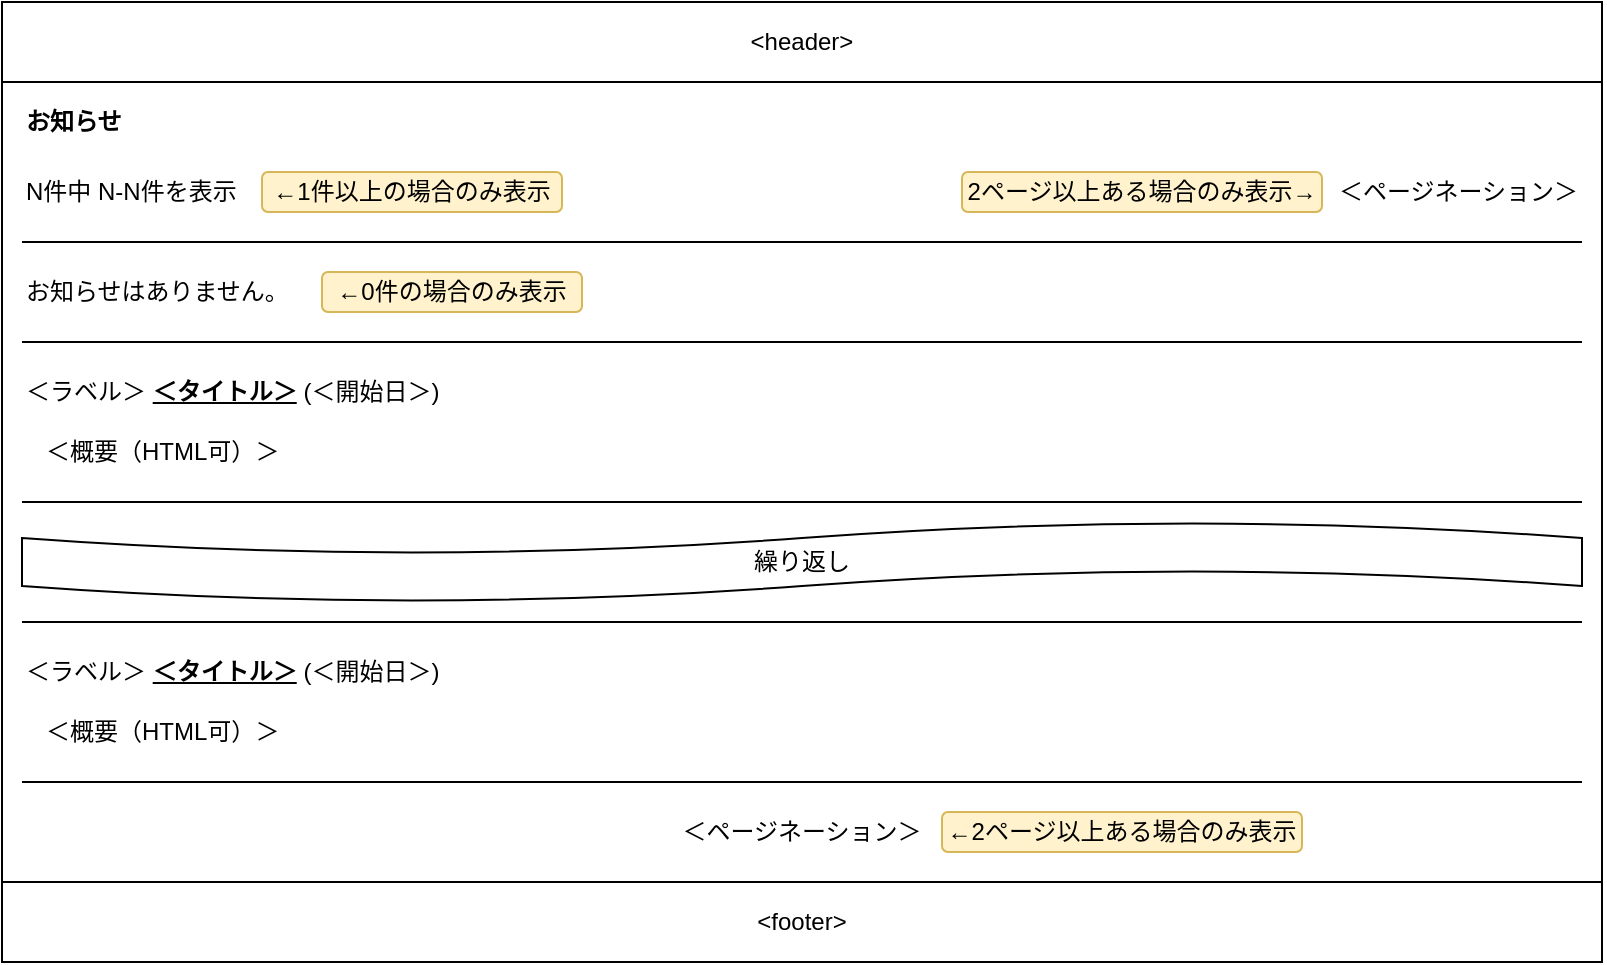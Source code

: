 <mxfile version="15.4.0" type="device"><diagram id="0wbFu1w7UtDS3FDH7eoJ" name="ページ1"><mxGraphModel dx="1106" dy="770" grid="1" gridSize="10" guides="1" tooltips="1" connect="1" arrows="1" fold="1" page="1" pageScale="1" pageWidth="827" pageHeight="1169" math="0" shadow="0"><root><mxCell id="0"/><mxCell id="1" parent="0"/><mxCell id="nQ5bIT8fBWYlCShx5FUW-1" value="&amp;lt;header&amp;gt;" style="rounded=0;whiteSpace=wrap;html=1;fillColor=none;" parent="1" vertex="1"><mxGeometry width="800" height="40" as="geometry"/></mxCell><mxCell id="nQ5bIT8fBWYlCShx5FUW-3" value="&lt;b&gt;お知らせ&lt;/b&gt;" style="text;html=1;strokeColor=none;fillColor=none;align=left;verticalAlign=middle;whiteSpace=wrap;rounded=0;" parent="1" vertex="1"><mxGeometry x="10" y="50" width="60" height="20" as="geometry"/></mxCell><mxCell id="nQ5bIT8fBWYlCShx5FUW-5" value="N件中 N-N件を表示" style="text;html=1;strokeColor=none;fillColor=none;align=left;verticalAlign=middle;whiteSpace=wrap;rounded=0;" parent="1" vertex="1"><mxGeometry x="10" y="80" width="110" height="30" as="geometry"/></mxCell><mxCell id="nQ5bIT8fBWYlCShx5FUW-53" value="&amp;lt;footer&amp;gt;" style="rounded=0;whiteSpace=wrap;html=1;fillColor=none;" parent="1" vertex="1"><mxGeometry y="440" width="800" height="40" as="geometry"/></mxCell><mxCell id="nQ5bIT8fBWYlCShx5FUW-24" value="繰り返し" style="shape=tape;whiteSpace=wrap;html=1;align=center;" parent="1" vertex="1"><mxGeometry x="10" y="260" width="780" height="40" as="geometry"/></mxCell><mxCell id="FA2Kaa4rtAJylskcFa9--2" value="＜ページネーション＞" style="text;html=1;strokeColor=none;fillColor=none;align=right;verticalAlign=middle;whiteSpace=wrap;rounded=0;" parent="1" vertex="1"><mxGeometry x="660" y="80" width="130" height="30" as="geometry"/></mxCell><mxCell id="FA2Kaa4rtAJylskcFa9--4" style="rounded=0;orthogonalLoop=1;jettySize=auto;html=1;exitX=0;exitY=1;exitDx=0;exitDy=0;endArrow=none;endFill=0;entryX=0;entryY=0;entryDx=0;entryDy=0;" parent="1" source="nQ5bIT8fBWYlCShx5FUW-1" target="nQ5bIT8fBWYlCShx5FUW-53" edge="1"><mxGeometry relative="1" as="geometry"><mxPoint x="100" y="170" as="targetPoint"/><mxPoint x="10.0" y="120" as="sourcePoint"/></mxGeometry></mxCell><mxCell id="FA2Kaa4rtAJylskcFa9--5" style="rounded=0;orthogonalLoop=1;jettySize=auto;html=1;endArrow=none;endFill=0;entryX=1;entryY=0;entryDx=0;entryDy=0;exitX=1;exitY=1;exitDx=0;exitDy=0;" parent="1" source="nQ5bIT8fBWYlCShx5FUW-1" target="nQ5bIT8fBWYlCShx5FUW-53" edge="1"><mxGeometry relative="1" as="geometry"><mxPoint x="10" y="340" as="targetPoint"/><mxPoint x="620" y="80" as="sourcePoint"/></mxGeometry></mxCell><mxCell id="FA2Kaa4rtAJylskcFa9--6" style="rounded=0;orthogonalLoop=1;jettySize=auto;html=1;exitX=0;exitY=1;exitDx=0;exitDy=0;endArrow=none;endFill=0;" parent="1" edge="1"><mxGeometry relative="1" as="geometry"><mxPoint x="790" y="120" as="targetPoint"/><mxPoint x="10" y="120" as="sourcePoint"/></mxGeometry></mxCell><mxCell id="FA2Kaa4rtAJylskcFa9--7" value="&lt;span&gt;＜ラベル＞&amp;nbsp;&lt;/span&gt;&lt;u&gt;&lt;b&gt;＜タイトル＞&lt;/b&gt;&lt;/u&gt;&lt;span&gt;&amp;nbsp;(＜開始日＞)&lt;/span&gt;" style="text;html=1;strokeColor=none;fillColor=none;align=left;verticalAlign=middle;whiteSpace=wrap;rounded=0;" parent="1" vertex="1"><mxGeometry x="10" y="180" width="220" height="30" as="geometry"/></mxCell><mxCell id="FA2Kaa4rtAJylskcFa9--8" value="&lt;span&gt;＜概要&lt;/span&gt;（HTML可）&lt;span&gt;＞&lt;/span&gt;" style="text;html=1;strokeColor=none;fillColor=none;align=left;verticalAlign=middle;whiteSpace=wrap;rounded=0;" parent="1" vertex="1"><mxGeometry x="20" y="210" width="130" height="30" as="geometry"/></mxCell><mxCell id="FA2Kaa4rtAJylskcFa9--9" style="rounded=0;orthogonalLoop=1;jettySize=auto;html=1;exitX=0;exitY=1;exitDx=0;exitDy=0;endArrow=none;endFill=0;" parent="1" edge="1"><mxGeometry relative="1" as="geometry"><mxPoint x="790" y="250" as="targetPoint"/><mxPoint x="10" y="250" as="sourcePoint"/></mxGeometry></mxCell><mxCell id="FA2Kaa4rtAJylskcFa9--11" value="&lt;span&gt;＜ラベル＞&amp;nbsp;&lt;/span&gt;&lt;u&gt;&lt;b&gt;＜タイトル＞&lt;/b&gt;&lt;/u&gt;&lt;span&gt;&amp;nbsp;(＜開始日＞)&lt;/span&gt;" style="text;html=1;strokeColor=none;fillColor=none;align=left;verticalAlign=middle;whiteSpace=wrap;rounded=0;" parent="1" vertex="1"><mxGeometry x="10" y="320" width="220" height="30" as="geometry"/></mxCell><mxCell id="FA2Kaa4rtAJylskcFa9--12" value="&lt;span&gt;＜概要&lt;/span&gt;（HTML可）&lt;span&gt;＞&lt;/span&gt;" style="text;html=1;strokeColor=none;fillColor=none;align=left;verticalAlign=middle;whiteSpace=wrap;rounded=0;" parent="1" vertex="1"><mxGeometry x="20" y="350" width="130" height="30" as="geometry"/></mxCell><mxCell id="FA2Kaa4rtAJylskcFa9--13" style="rounded=0;orthogonalLoop=1;jettySize=auto;html=1;exitX=0;exitY=1;exitDx=0;exitDy=0;endArrow=none;endFill=0;" parent="1" edge="1"><mxGeometry relative="1" as="geometry"><mxPoint x="790" y="310" as="targetPoint"/><mxPoint x="10" y="310" as="sourcePoint"/></mxGeometry></mxCell><mxCell id="FA2Kaa4rtAJylskcFa9--14" style="rounded=0;orthogonalLoop=1;jettySize=auto;html=1;exitX=0;exitY=1;exitDx=0;exitDy=0;endArrow=none;endFill=0;" parent="1" edge="1"><mxGeometry relative="1" as="geometry"><mxPoint x="790" y="390" as="targetPoint"/><mxPoint x="10" y="390" as="sourcePoint"/></mxGeometry></mxCell><mxCell id="FA2Kaa4rtAJylskcFa9--15" value="＜ページネーション＞" style="text;html=1;strokeColor=none;fillColor=none;align=center;verticalAlign=middle;whiteSpace=wrap;rounded=0;" parent="1" vertex="1"><mxGeometry x="335" y="400" width="130" height="30" as="geometry"/></mxCell><mxCell id="FA2Kaa4rtAJylskcFa9--16" value="←1件以上の場合のみ表示" style="rounded=1;whiteSpace=wrap;html=1;fillColor=#fff2cc;strokeColor=#d6b656;" parent="1" vertex="1"><mxGeometry x="130" y="85" width="150" height="20" as="geometry"/></mxCell><mxCell id="FA2Kaa4rtAJylskcFa9--17" value="←2ページ以上ある場合のみ表示" style="rounded=1;whiteSpace=wrap;html=1;fillColor=#fff2cc;strokeColor=#d6b656;" parent="1" vertex="1"><mxGeometry x="470" y="405" width="180" height="20" as="geometry"/></mxCell><mxCell id="FA2Kaa4rtAJylskcFa9--18" value="2ページ以上ある場合のみ表示→" style="rounded=1;whiteSpace=wrap;html=1;fillColor=#fff2cc;strokeColor=#d6b656;" parent="1" vertex="1"><mxGeometry x="480" y="85" width="180" height="20" as="geometry"/></mxCell><mxCell id="FA2Kaa4rtAJylskcFa9--19" value="お知らせはありません。" style="text;html=1;strokeColor=none;fillColor=none;align=left;verticalAlign=middle;whiteSpace=wrap;rounded=0;" parent="1" vertex="1"><mxGeometry x="10" y="130" width="140" height="30" as="geometry"/></mxCell><mxCell id="FA2Kaa4rtAJylskcFa9--20" style="rounded=0;orthogonalLoop=1;jettySize=auto;html=1;exitX=0;exitY=1;exitDx=0;exitDy=0;endArrow=none;endFill=0;" parent="1" edge="1"><mxGeometry relative="1" as="geometry"><mxPoint x="790" y="170" as="targetPoint"/><mxPoint x="10" y="170" as="sourcePoint"/></mxGeometry></mxCell><mxCell id="FA2Kaa4rtAJylskcFa9--21" value="←0件の場合のみ表示" style="rounded=1;whiteSpace=wrap;html=1;fillColor=#fff2cc;strokeColor=#d6b656;" parent="1" vertex="1"><mxGeometry x="160" y="135" width="130" height="20" as="geometry"/></mxCell></root></mxGraphModel></diagram></mxfile>